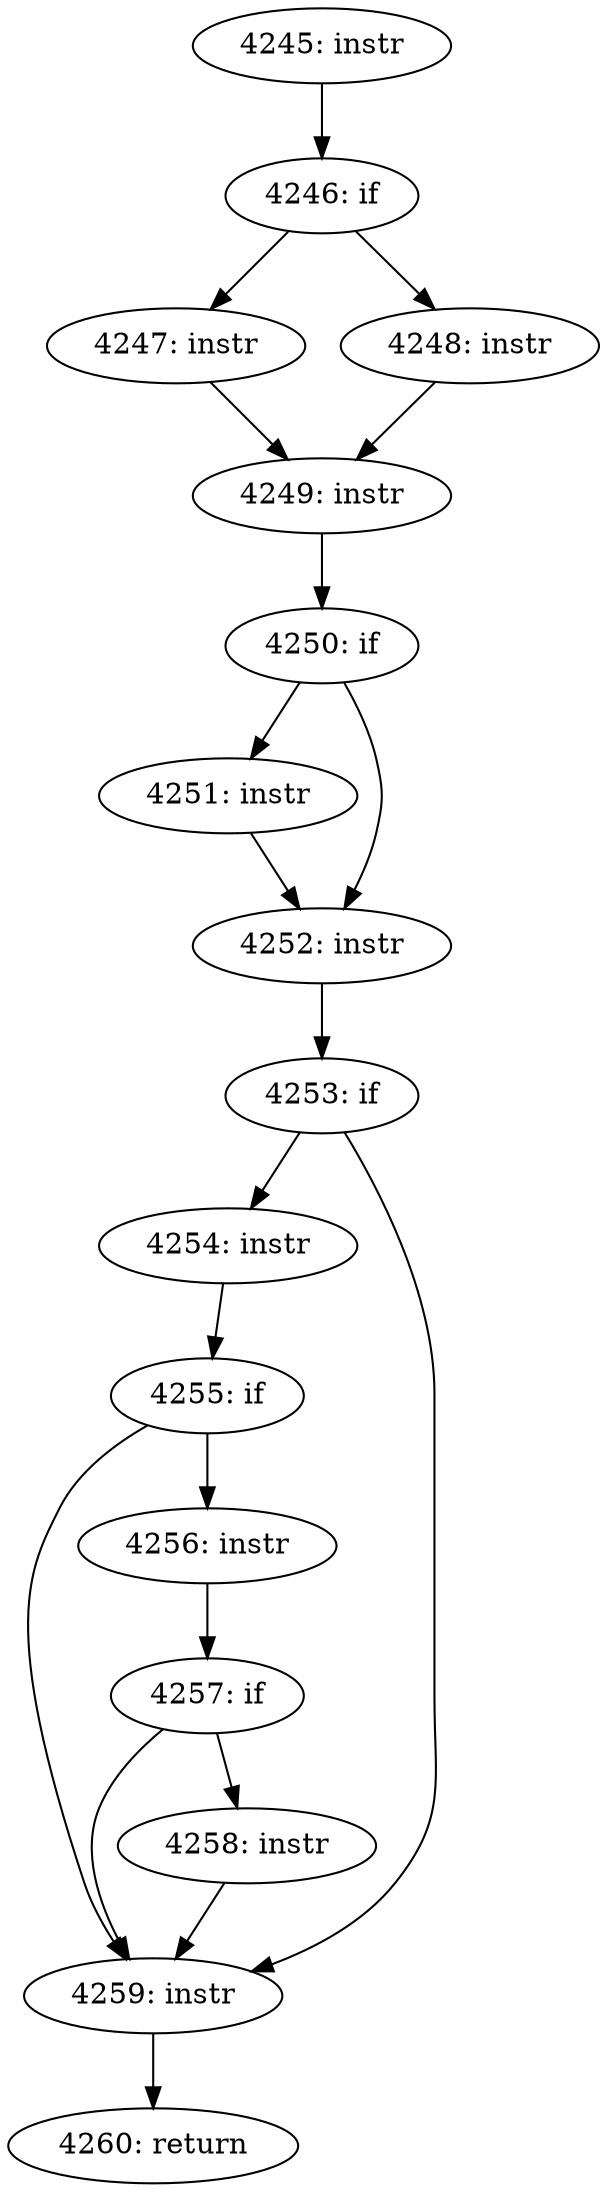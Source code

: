 digraph CFG_tcp_ack_update_window {
4245 [label="4245: instr"]
	4245 -> 4246
4246 [label="4246: if"]
	4246 -> 4247
	4246 -> 4248
4247 [label="4247: instr"]
	4247 -> 4249
4248 [label="4248: instr"]
	4248 -> 4249
4249 [label="4249: instr"]
	4249 -> 4250
4250 [label="4250: if"]
	4250 -> 4251
	4250 -> 4252
4251 [label="4251: instr"]
	4251 -> 4252
4252 [label="4252: instr"]
	4252 -> 4253
4253 [label="4253: if"]
	4253 -> 4254
	4253 -> 4259
4254 [label="4254: instr"]
	4254 -> 4255
4255 [label="4255: if"]
	4255 -> 4256
	4255 -> 4259
4256 [label="4256: instr"]
	4256 -> 4257
4257 [label="4257: if"]
	4257 -> 4258
	4257 -> 4259
4258 [label="4258: instr"]
	4258 -> 4259
4259 [label="4259: instr"]
	4259 -> 4260
4260 [label="4260: return"]
	
}
